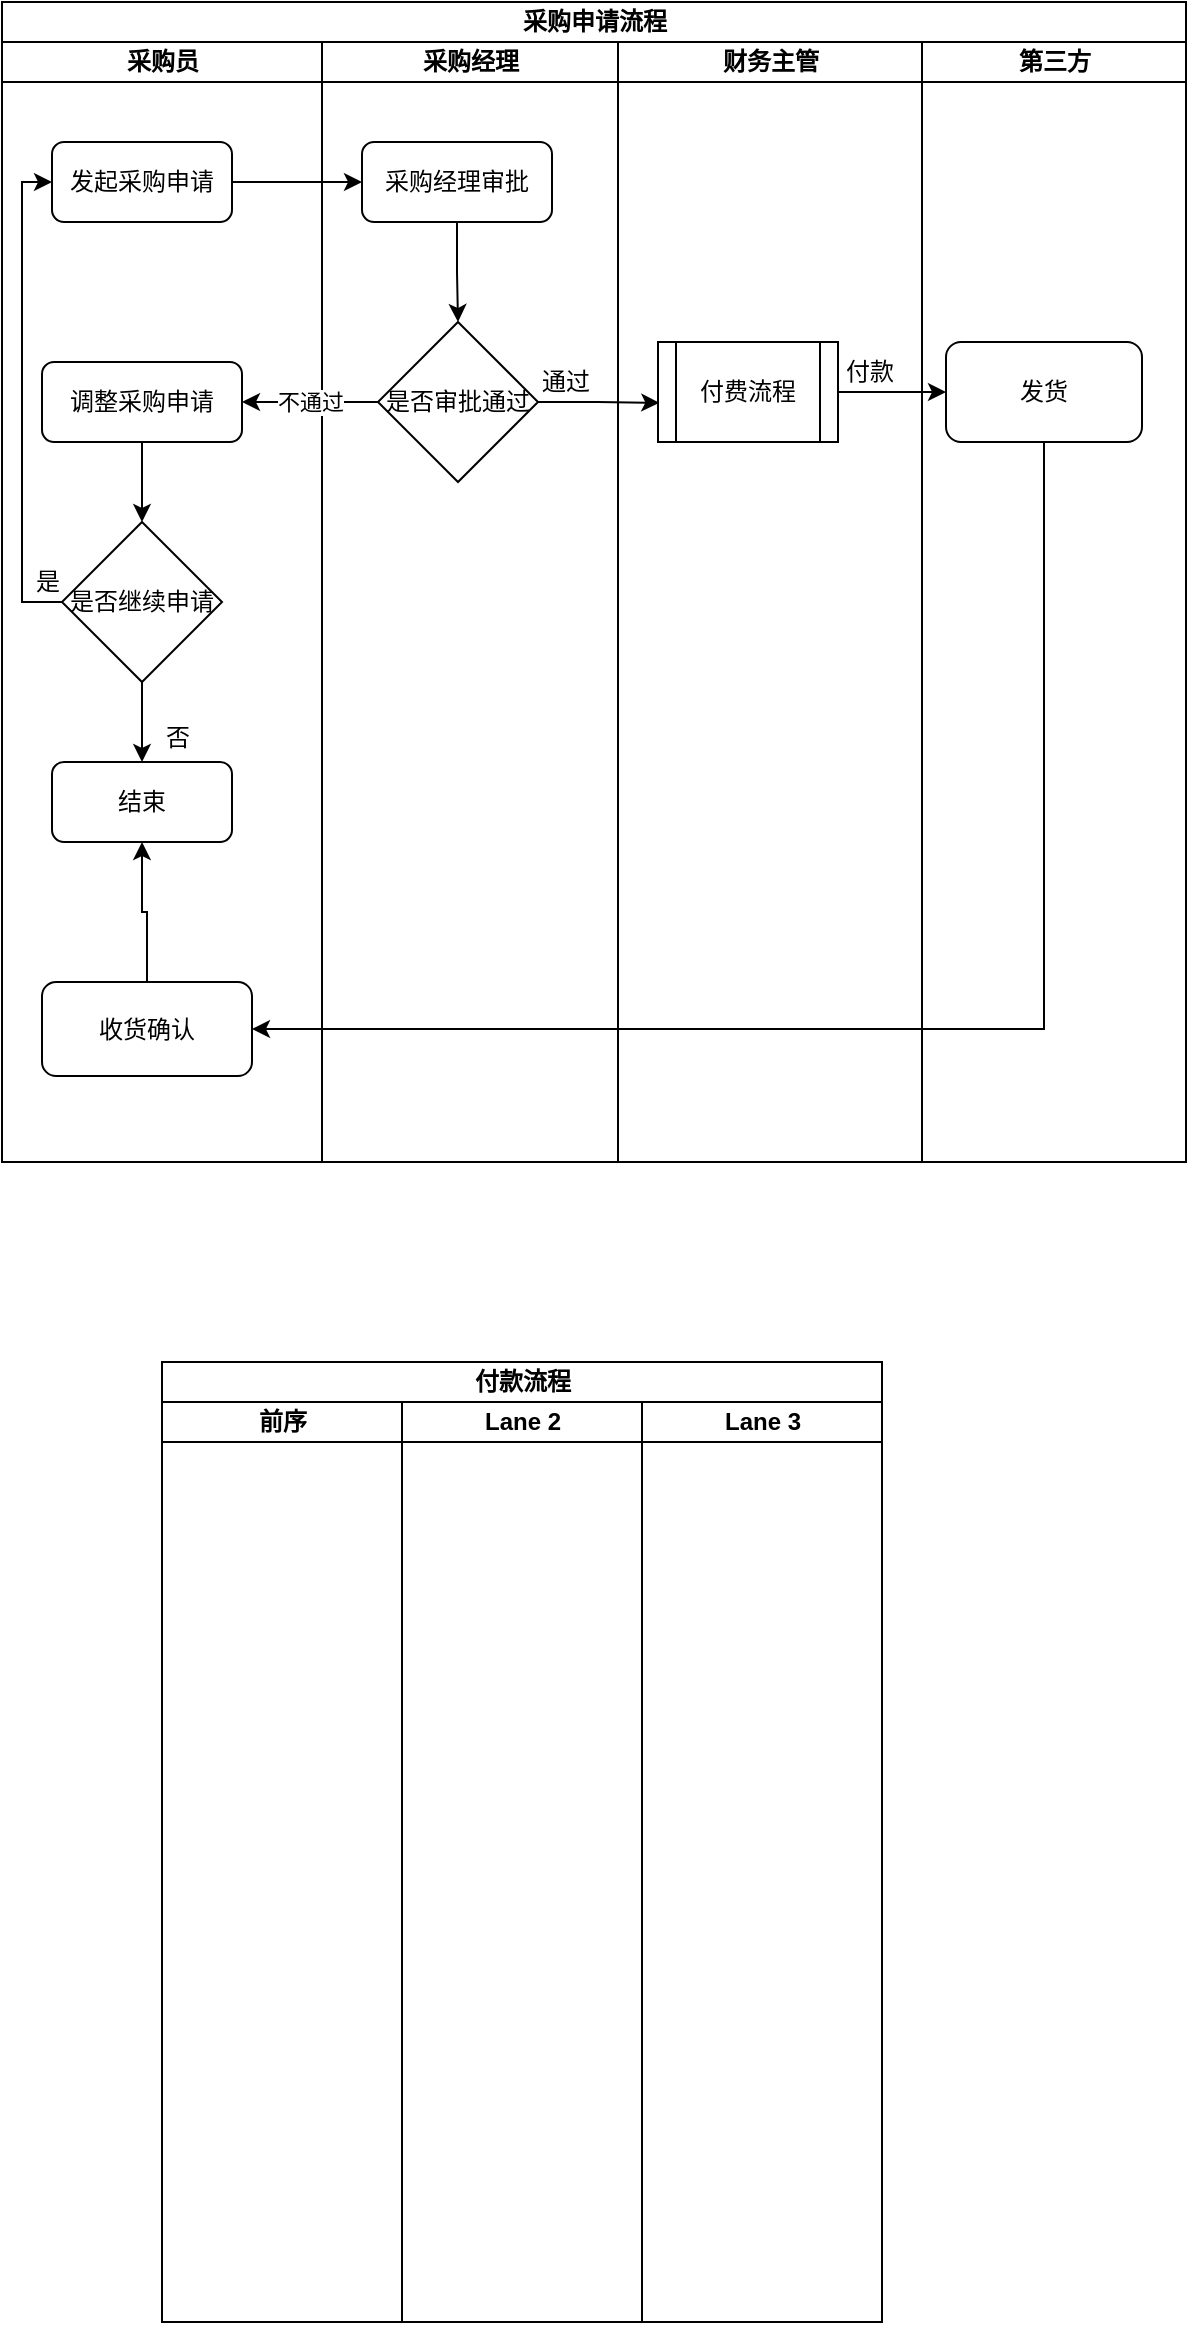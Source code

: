 <mxfile version="12.1.7" type="github" pages="1">
  <diagram id="CnaUmy4kEiV2vl9we7kB" name="Page-1">
    <mxGraphModel dx="741" dy="469" grid="1" gridSize="10" guides="1" tooltips="1" connect="1" arrows="1" fold="1" page="1" pageScale="1" pageWidth="827" pageHeight="1169" math="0" shadow="0">
      <root>
        <mxCell id="0"/>
        <mxCell id="1" parent="0"/>
        <mxCell id="uuvVXL1FbtY9BG9Td0Qf-1" value="采购申请流程" style="swimlane;html=1;childLayout=stackLayout;resizeParent=1;resizeParentMax=0;startSize=20;" parent="1" vertex="1">
          <mxGeometry x="160" y="70" width="592" height="580" as="geometry"/>
        </mxCell>
        <mxCell id="uuvVXL1FbtY9BG9Td0Qf-2" value="采购员" style="swimlane;html=1;startSize=20;" parent="uuvVXL1FbtY9BG9Td0Qf-1" vertex="1">
          <mxGeometry y="20" width="160" height="560" as="geometry"/>
        </mxCell>
        <mxCell id="uuvVXL1FbtY9BG9Td0Qf-6" value="发起采购申请" style="rounded=1;whiteSpace=wrap;html=1;" parent="uuvVXL1FbtY9BG9Td0Qf-2" vertex="1">
          <mxGeometry x="25" y="50" width="90" height="40" as="geometry"/>
        </mxCell>
        <mxCell id="uuvVXL1FbtY9BG9Td0Qf-20" style="edgeStyle=orthogonalEdgeStyle;rounded=0;orthogonalLoop=1;jettySize=auto;html=1;entryX=0.5;entryY=0;entryDx=0;entryDy=0;" parent="uuvVXL1FbtY9BG9Td0Qf-2" source="uuvVXL1FbtY9BG9Td0Qf-17" target="uuvVXL1FbtY9BG9Td0Qf-19" edge="1">
          <mxGeometry relative="1" as="geometry"/>
        </mxCell>
        <mxCell id="uuvVXL1FbtY9BG9Td0Qf-17" value="调整采购申请" style="rounded=1;whiteSpace=wrap;html=1;" parent="uuvVXL1FbtY9BG9Td0Qf-2" vertex="1">
          <mxGeometry x="20" y="160" width="100" height="40" as="geometry"/>
        </mxCell>
        <mxCell id="uuvVXL1FbtY9BG9Td0Qf-21" style="edgeStyle=orthogonalEdgeStyle;rounded=0;orthogonalLoop=1;jettySize=auto;html=1;entryX=0;entryY=0.5;entryDx=0;entryDy=0;" parent="uuvVXL1FbtY9BG9Td0Qf-2" source="uuvVXL1FbtY9BG9Td0Qf-19" target="uuvVXL1FbtY9BG9Td0Qf-6" edge="1">
          <mxGeometry relative="1" as="geometry">
            <Array as="points">
              <mxPoint x="10" y="280"/>
              <mxPoint x="10" y="70"/>
            </Array>
          </mxGeometry>
        </mxCell>
        <mxCell id="uuvVXL1FbtY9BG9Td0Qf-31" style="edgeStyle=orthogonalEdgeStyle;rounded=0;orthogonalLoop=1;jettySize=auto;html=1;entryX=0.5;entryY=0;entryDx=0;entryDy=0;" parent="uuvVXL1FbtY9BG9Td0Qf-2" source="uuvVXL1FbtY9BG9Td0Qf-19" target="uuvVXL1FbtY9BG9Td0Qf-30" edge="1">
          <mxGeometry relative="1" as="geometry"/>
        </mxCell>
        <mxCell id="uuvVXL1FbtY9BG9Td0Qf-19" value="是否继续申请" style="rhombus;whiteSpace=wrap;html=1;" parent="uuvVXL1FbtY9BG9Td0Qf-2" vertex="1">
          <mxGeometry x="30" y="240" width="80" height="80" as="geometry"/>
        </mxCell>
        <mxCell id="uuvVXL1FbtY9BG9Td0Qf-26" value="是" style="text;html=1;resizable=0;points=[];autosize=1;align=left;verticalAlign=top;spacingTop=-4;" parent="uuvVXL1FbtY9BG9Td0Qf-2" vertex="1">
          <mxGeometry x="15" y="260" width="30" height="20" as="geometry"/>
        </mxCell>
        <mxCell id="uuvVXL1FbtY9BG9Td0Qf-30" value="结束" style="rounded=1;whiteSpace=wrap;html=1;" parent="uuvVXL1FbtY9BG9Td0Qf-2" vertex="1">
          <mxGeometry x="25" y="360" width="90" height="40" as="geometry"/>
        </mxCell>
        <mxCell id="uuvVXL1FbtY9BG9Td0Qf-35" style="edgeStyle=orthogonalEdgeStyle;rounded=0;orthogonalLoop=1;jettySize=auto;html=1;entryX=0.5;entryY=1;entryDx=0;entryDy=0;" parent="uuvVXL1FbtY9BG9Td0Qf-2" source="uuvVXL1FbtY9BG9Td0Qf-33" target="uuvVXL1FbtY9BG9Td0Qf-30" edge="1">
          <mxGeometry relative="1" as="geometry"/>
        </mxCell>
        <mxCell id="uuvVXL1FbtY9BG9Td0Qf-33" value="收货确认" style="rounded=1;whiteSpace=wrap;html=1;" parent="uuvVXL1FbtY9BG9Td0Qf-2" vertex="1">
          <mxGeometry x="20" y="470" width="105" height="47" as="geometry"/>
        </mxCell>
        <mxCell id="uuvVXL1FbtY9BG9Td0Qf-3" value="采购经理" style="swimlane;html=1;startSize=20;" parent="uuvVXL1FbtY9BG9Td0Qf-1" vertex="1">
          <mxGeometry x="160" y="20" width="148" height="560" as="geometry"/>
        </mxCell>
        <mxCell id="uuvVXL1FbtY9BG9Td0Qf-12" style="edgeStyle=orthogonalEdgeStyle;rounded=0;orthogonalLoop=1;jettySize=auto;html=1;entryX=0.5;entryY=0;entryDx=0;entryDy=0;" parent="uuvVXL1FbtY9BG9Td0Qf-3" source="uuvVXL1FbtY9BG9Td0Qf-9" target="uuvVXL1FbtY9BG9Td0Qf-10" edge="1">
          <mxGeometry relative="1" as="geometry"/>
        </mxCell>
        <mxCell id="uuvVXL1FbtY9BG9Td0Qf-9" value="采购经理审批" style="rounded=1;whiteSpace=wrap;html=1;" parent="uuvVXL1FbtY9BG9Td0Qf-3" vertex="1">
          <mxGeometry x="20" y="50" width="95" height="40" as="geometry"/>
        </mxCell>
        <mxCell id="uuvVXL1FbtY9BG9Td0Qf-10" value="是否审批通过" style="rhombus;whiteSpace=wrap;html=1;" parent="uuvVXL1FbtY9BG9Td0Qf-3" vertex="1">
          <mxGeometry x="28" y="140" width="80" height="80" as="geometry"/>
        </mxCell>
        <mxCell id="uuvVXL1FbtY9BG9Td0Qf-16" value="通过" style="text;html=1;resizable=0;points=[];autosize=1;align=left;verticalAlign=top;spacingTop=-4;" parent="uuvVXL1FbtY9BG9Td0Qf-3" vertex="1">
          <mxGeometry x="108" y="160" width="40" height="20" as="geometry"/>
        </mxCell>
        <mxCell id="uuvVXL1FbtY9BG9Td0Qf-4" value="财务主管" style="swimlane;html=1;startSize=20;" parent="uuvVXL1FbtY9BG9Td0Qf-1" vertex="1">
          <mxGeometry x="308" y="20" width="152" height="560" as="geometry"/>
        </mxCell>
        <mxCell id="uuvVXL1FbtY9BG9Td0Qf-14" value="付费流程" style="shape=process;whiteSpace=wrap;html=1;backgroundOutline=1;" parent="uuvVXL1FbtY9BG9Td0Qf-4" vertex="1">
          <mxGeometry x="20" y="150" width="90" height="50" as="geometry"/>
        </mxCell>
        <mxCell id="uuvVXL1FbtY9BG9Td0Qf-29" value="付款" style="text;html=1;resizable=0;points=[];autosize=1;align=left;verticalAlign=top;spacingTop=-4;" parent="uuvVXL1FbtY9BG9Td0Qf-4" vertex="1">
          <mxGeometry x="112" y="155" width="40" height="20" as="geometry"/>
        </mxCell>
        <mxCell id="uuvVXL1FbtY9BG9Td0Qf-5" value="第三方" style="swimlane;html=1;startSize=20;" parent="uuvVXL1FbtY9BG9Td0Qf-1" vertex="1">
          <mxGeometry x="460" y="20" width="132" height="560" as="geometry"/>
        </mxCell>
        <mxCell id="uuvVXL1FbtY9BG9Td0Qf-27" value="发货" style="rounded=1;whiteSpace=wrap;html=1;" parent="uuvVXL1FbtY9BG9Td0Qf-5" vertex="1">
          <mxGeometry x="12" y="150" width="98" height="50" as="geometry"/>
        </mxCell>
        <mxCell id="uuvVXL1FbtY9BG9Td0Qf-11" style="edgeStyle=orthogonalEdgeStyle;rounded=0;orthogonalLoop=1;jettySize=auto;html=1;entryX=0;entryY=0.5;entryDx=0;entryDy=0;" parent="uuvVXL1FbtY9BG9Td0Qf-1" source="uuvVXL1FbtY9BG9Td0Qf-6" target="uuvVXL1FbtY9BG9Td0Qf-9" edge="1">
          <mxGeometry relative="1" as="geometry"/>
        </mxCell>
        <mxCell id="uuvVXL1FbtY9BG9Td0Qf-15" style="edgeStyle=orthogonalEdgeStyle;rounded=0;orthogonalLoop=1;jettySize=auto;html=1;entryX=0.007;entryY=0.608;entryDx=0;entryDy=0;entryPerimeter=0;" parent="uuvVXL1FbtY9BG9Td0Qf-1" source="uuvVXL1FbtY9BG9Td0Qf-10" target="uuvVXL1FbtY9BG9Td0Qf-14" edge="1">
          <mxGeometry relative="1" as="geometry"/>
        </mxCell>
        <mxCell id="uuvVXL1FbtY9BG9Td0Qf-18" value="不通过" style="edgeStyle=orthogonalEdgeStyle;rounded=0;orthogonalLoop=1;jettySize=auto;html=1;entryX=1;entryY=0.5;entryDx=0;entryDy=0;" parent="uuvVXL1FbtY9BG9Td0Qf-1" source="uuvVXL1FbtY9BG9Td0Qf-10" target="uuvVXL1FbtY9BG9Td0Qf-17" edge="1">
          <mxGeometry relative="1" as="geometry"/>
        </mxCell>
        <mxCell id="uuvVXL1FbtY9BG9Td0Qf-28" style="edgeStyle=orthogonalEdgeStyle;rounded=0;orthogonalLoop=1;jettySize=auto;html=1;entryX=0;entryY=0.5;entryDx=0;entryDy=0;" parent="uuvVXL1FbtY9BG9Td0Qf-1" source="uuvVXL1FbtY9BG9Td0Qf-14" target="uuvVXL1FbtY9BG9Td0Qf-27" edge="1">
          <mxGeometry relative="1" as="geometry"/>
        </mxCell>
        <mxCell id="uuvVXL1FbtY9BG9Td0Qf-34" style="edgeStyle=orthogonalEdgeStyle;rounded=0;orthogonalLoop=1;jettySize=auto;html=1;entryX=1;entryY=0.5;entryDx=0;entryDy=0;exitX=0.5;exitY=1;exitDx=0;exitDy=0;" parent="uuvVXL1FbtY9BG9Td0Qf-1" source="uuvVXL1FbtY9BG9Td0Qf-27" target="uuvVXL1FbtY9BG9Td0Qf-33" edge="1">
          <mxGeometry relative="1" as="geometry"/>
        </mxCell>
        <mxCell id="uuvVXL1FbtY9BG9Td0Qf-32" value="否" style="text;html=1;resizable=0;points=[];autosize=1;align=left;verticalAlign=top;spacingTop=-4;" parent="1" vertex="1">
          <mxGeometry x="240" y="428" width="30" height="20" as="geometry"/>
        </mxCell>
        <mxCell id="3cdaQ22kW54tkUDUJFjt-1" value="付款流程" style="swimlane;html=1;childLayout=stackLayout;resizeParent=1;resizeParentMax=0;startSize=20;" vertex="1" parent="1">
          <mxGeometry x="240" y="750" width="360" height="480" as="geometry"/>
        </mxCell>
        <mxCell id="3cdaQ22kW54tkUDUJFjt-2" value="前序" style="swimlane;html=1;startSize=20;" vertex="1" parent="3cdaQ22kW54tkUDUJFjt-1">
          <mxGeometry y="20" width="120" height="460" as="geometry"/>
        </mxCell>
        <mxCell id="3cdaQ22kW54tkUDUJFjt-3" value="Lane 2" style="swimlane;html=1;startSize=20;" vertex="1" parent="3cdaQ22kW54tkUDUJFjt-1">
          <mxGeometry x="120" y="20" width="120" height="460" as="geometry"/>
        </mxCell>
        <mxCell id="3cdaQ22kW54tkUDUJFjt-4" value="Lane 3" style="swimlane;html=1;startSize=20;" vertex="1" parent="3cdaQ22kW54tkUDUJFjt-1">
          <mxGeometry x="240" y="20" width="120" height="460" as="geometry"/>
        </mxCell>
      </root>
    </mxGraphModel>
  </diagram>
</mxfile>
